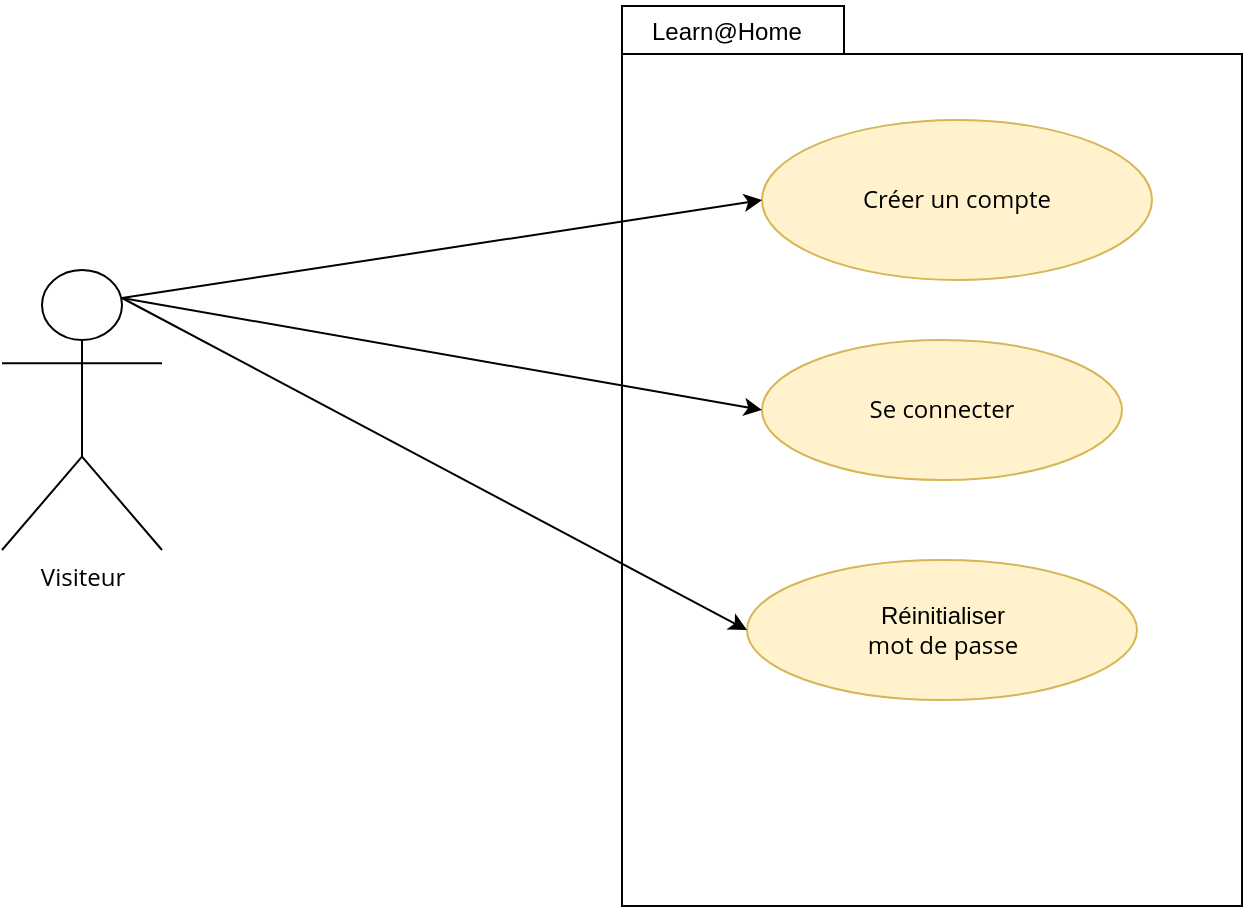<mxfile version="20.3.0" type="device" pages="5"><diagram id="KUnR1pUKcfkr-RDepORW" name="Connexion"><mxGraphModel dx="1422" dy="830" grid="1" gridSize="10" guides="1" tooltips="1" connect="1" arrows="1" fold="1" page="1" pageScale="1" pageWidth="827" pageHeight="1169" math="0" shadow="0"><root><mxCell id="0"/><mxCell id="1" parent="0"/><mxCell id="ZBbE1sinww5m6HYyCcib-1" value="" style="group" parent="1" vertex="1" connectable="0"><mxGeometry x="360" y="40" width="310" height="453" as="geometry"/></mxCell><mxCell id="THIoc8QtqhNPpxG0_Eg2-5" value="" style="shape=folder;fontStyle=1;spacingTop=10;tabWidth=111;tabHeight=24;tabPosition=left;html=1;align=left;verticalAlign=top;" parent="ZBbE1sinww5m6HYyCcib-1" vertex="1"><mxGeometry y="3" width="310" height="450" as="geometry"/></mxCell><mxCell id="THIoc8QtqhNPpxG0_Eg2-6" value="&lt;font face=&quot;Helvetica, VP Default&quot;&gt;&lt;span style=&quot;font-size: 12px;&quot;&gt;Learn@Home&lt;/span&gt;&lt;/font&gt;" style="text;html=1;strokeColor=none;fillColor=none;align=left;verticalAlign=middle;whiteSpace=wrap;rounded=0;fontFamily=Open Sans;fontSource=https%3A%2F%2Ffonts.googleapis.com%2Fcss%3Ffamily%3DOpen%2BSans;fontSize=14;" parent="ZBbE1sinww5m6HYyCcib-1" vertex="1"><mxGeometry x="13" width="97" height="30" as="geometry"/></mxCell><mxCell id="uh43iIKea6PYvybPLhX6-2" value="Créer un compte" style="ellipse;whiteSpace=wrap;html=1;fontFamily=Open Sans;verticalAlign=middle;fontSource=https%3A%2F%2Ffonts.googleapis.com%2Fcss%3Ffamily%3DOpen%2BSans;fillColor=#fff2cc;strokeColor=#d6b656;" parent="ZBbE1sinww5m6HYyCcib-1" vertex="1"><mxGeometry x="70" y="60" width="195" height="80" as="geometry"/></mxCell><mxCell id="DgZuV7wX1wumPL7YWMZb-1" value="Se connecter" style="ellipse;whiteSpace=wrap;html=1;fontFamily=Open Sans;verticalAlign=middle;fontSource=https%3A%2F%2Ffonts.googleapis.com%2Fcss%3Ffamily%3DOpen%2BSans;fillColor=#fff2cc;strokeColor=#d6b656;" parent="ZBbE1sinww5m6HYyCcib-1" vertex="1"><mxGeometry x="70" y="170" width="180" height="70" as="geometry"/></mxCell><mxCell id="Kg5xBYZgwcfwXlrPVv4x-1" value="&lt;span id=&quot;docs-internal-guid-87a97179-7fff-c479-6de7-f2c82aa91268&quot;&gt;&lt;span style=&quot;font-size: 9pt ; font-family: &amp;#34;arial&amp;#34; ; background-color: transparent ; vertical-align: baseline&quot;&gt;Réinitialiser&lt;/span&gt;&lt;/span&gt;&lt;br&gt;mot de passe" style="ellipse;whiteSpace=wrap;html=1;fontFamily=Open Sans;verticalAlign=middle;fontSource=https%3A%2F%2Ffonts.googleapis.com%2Fcss%3Ffamily%3DOpen%2BSans;fillColor=#fff2cc;strokeColor=#d6b656;" parent="ZBbE1sinww5m6HYyCcib-1" vertex="1"><mxGeometry x="62.5" y="280" width="195" height="70" as="geometry"/></mxCell><mxCell id="UVYaXJV1hf5EVzLLOGzE-1" value="" style="endArrow=classic;html=1;rounded=0;fontSize=18;entryX=0;entryY=0.5;entryDx=0;entryDy=0;exitX=0.75;exitY=0.1;exitDx=0;exitDy=0;exitPerimeter=0;" parent="1" source="Ws1t4xLhdbLkyDk3HxBu-1" target="uh43iIKea6PYvybPLhX6-2" edge="1"><mxGeometry width="50" height="50" relative="1" as="geometry"><mxPoint x="190" y="260" as="sourcePoint"/><mxPoint x="670" y="390" as="targetPoint"/></mxGeometry></mxCell><mxCell id="DgZuV7wX1wumPL7YWMZb-2" value="" style="endArrow=classic;html=1;rounded=0;fontSize=18;entryX=0;entryY=0.5;entryDx=0;entryDy=0;exitX=0.75;exitY=0.1;exitDx=0;exitDy=0;exitPerimeter=0;" parent="1" source="Ws1t4xLhdbLkyDk3HxBu-1" target="Kg5xBYZgwcfwXlrPVv4x-1" edge="1"><mxGeometry width="50" height="50" relative="1" as="geometry"><mxPoint x="190" y="260" as="sourcePoint"/><mxPoint x="424" y="220" as="targetPoint"/></mxGeometry></mxCell><mxCell id="DgZuV7wX1wumPL7YWMZb-3" value="" style="endArrow=classic;html=1;rounded=0;fontSize=18;entryX=0;entryY=0.5;entryDx=0;entryDy=0;exitX=0.75;exitY=0.1;exitDx=0;exitDy=0;exitPerimeter=0;" parent="1" source="Ws1t4xLhdbLkyDk3HxBu-1" target="DgZuV7wX1wumPL7YWMZb-1" edge="1"><mxGeometry width="50" height="50" relative="1" as="geometry"><mxPoint x="190" y="260" as="sourcePoint"/><mxPoint x="434" y="230" as="targetPoint"/></mxGeometry></mxCell><mxCell id="Ws1t4xLhdbLkyDk3HxBu-1" value="Visiteur" style="shape=umlActor;verticalLabelPosition=bottom;verticalAlign=top;html=1;outlineConnect=0;fontFamily=Open Sans;fontSource=https%3A%2F%2Ffonts.googleapis.com%2Fcss%3Ffamily%3DOpen%2BSans;" parent="1" vertex="1"><mxGeometry x="50" y="175" width="80" height="140" as="geometry"/></mxCell></root></mxGraphModel></diagram><diagram id="M9xIVLAOQFdfFHR1ENn9" name="Tableau de bord"><mxGraphModel dx="1422" dy="830" grid="1" gridSize="10" guides="1" tooltips="1" connect="1" arrows="1" fold="1" page="1" pageScale="1" pageWidth="827" pageHeight="1169" math="0" shadow="0"><root><mxCell id="1OBQYQIUP6oZaAc2y_LA-0"/><mxCell id="1OBQYQIUP6oZaAc2y_LA-1" parent="1OBQYQIUP6oZaAc2y_LA-0"/><mxCell id="WQVlLFC1r0coPAHuCt4i-0" value="" style="group" parent="1OBQYQIUP6oZaAc2y_LA-1" vertex="1" connectable="0"><mxGeometry x="390" y="55" width="360" height="530" as="geometry"/></mxCell><mxCell id="WQVlLFC1r0coPAHuCt4i-1" value="" style="shape=folder;fontStyle=1;spacingTop=10;tabWidth=130;tabHeight=28;tabPosition=left;html=1;align=left;verticalAlign=top;" parent="WQVlLFC1r0coPAHuCt4i-0" vertex="1"><mxGeometry y="1.76" width="360" height="526.49" as="geometry"/></mxCell><mxCell id="WQVlLFC1r0coPAHuCt4i-2" value="&lt;span style=&quot;font-family: Helvetica, &amp;quot;VP Default&amp;quot;; font-size: 12px; text-align: left;&quot;&gt;Learn@Home&lt;/span&gt;" style="text;html=1;strokeColor=none;fillColor=none;align=center;verticalAlign=middle;whiteSpace=wrap;rounded=0;fontFamily=Open Sans;fontSource=https%3A%2F%2Ffonts.googleapis.com%2Fcss%3Ffamily%3DOpen%2BSans;fontSize=14;" parent="WQVlLFC1r0coPAHuCt4i-0" vertex="1"><mxGeometry width="130" height="35.1" as="geometry"/></mxCell><mxCell id="WQVlLFC1r0coPAHuCt4i-4" value="afficher les 03 prochaines tâches à réaliser" style="ellipse;whiteSpace=wrap;html=1;fontFamily=Open Sans;verticalAlign=middle;fontSource=https%3A%2F%2Ffonts.googleapis.com%2Fcss%3Ffamily%3DOpen%2BSans;fillColor=#fff2cc;strokeColor=#d6b656;" parent="WQVlLFC1r0coPAHuCt4i-0" vertex="1"><mxGeometry x="102" y="40" width="184" height="50" as="geometry"/></mxCell><mxCell id="O8qXiJtw2eGrAZmjT_0R-7" value="afficher&amp;nbsp; les 03 prochains événements" style="ellipse;whiteSpace=wrap;html=1;fontFamily=Open Sans;verticalAlign=middle;fontSource=https%3A%2F%2Ffonts.googleapis.com%2Fcss%3Ffamily%3DOpen%2BSans;fillColor=#fff2cc;strokeColor=#d6b656;" parent="WQVlLFC1r0coPAHuCt4i-0" vertex="1"><mxGeometry x="106.5" y="100" width="189.5" height="60" as="geometry"/></mxCell><mxCell id="O8qXiJtw2eGrAZmjT_0R-8" value="afficher le nombre de messages non lus" style="ellipse;whiteSpace=wrap;html=1;fontFamily=Open Sans;verticalAlign=middle;fontSource=https%3A%2F%2Ffonts.googleapis.com%2Fcss%3Ffamily%3DOpen%2BSans;fillColor=#fff2cc;strokeColor=#d6b656;" parent="WQVlLFC1r0coPAHuCt4i-0" vertex="1"><mxGeometry x="101.25" y="170" width="200" height="60" as="geometry"/></mxCell><mxCell id="qdm46m5VBgo1Ap6Sj1l_-0" value="Editer profil" style="ellipse;whiteSpace=wrap;html=1;fontFamily=Open Sans;verticalAlign=middle;fontSource=https%3A%2F%2Ffonts.googleapis.com%2Fcss%3Ffamily%3DOpen%2BSans;fillColor=#fff2cc;strokeColor=#d6b656;" parent="WQVlLFC1r0coPAHuCt4i-0" vertex="1"><mxGeometry x="152.13" y="242.5" width="173.75" height="45" as="geometry"/></mxCell><mxCell id="DkquGs-sVR-8Rih92109-0" value="Se déconnecter" style="ellipse;whiteSpace=wrap;html=1;fontFamily=Open Sans;verticalAlign=middle;fontSource=https%3A%2F%2Ffonts.googleapis.com%2Fcss%3Ffamily%3DOpen%2BSans;fillColor=#fff2cc;strokeColor=#d6b656;" parent="WQVlLFC1r0coPAHuCt4i-0" vertex="1"><mxGeometry x="50" y="460" width="200" height="60" as="geometry"/></mxCell><mxCell id="0hZe5y9CPtbdRAquUxMX-0" value="acceder à la messagerie" style="ellipse;whiteSpace=wrap;html=1;fontFamily=Open Sans;verticalAlign=middle;fontSource=https%3A%2F%2Ffonts.googleapis.com%2Fcss%3Ffamily%3DOpen%2BSans;fillColor=#fff2cc;strokeColor=#d6b656;" parent="WQVlLFC1r0coPAHuCt4i-0" vertex="1"><mxGeometry x="171.25" y="325" width="130" height="45" as="geometry"/></mxCell><mxCell id="0hZe5y9CPtbdRAquUxMX-1" value="acceder aux tâches" style="ellipse;whiteSpace=wrap;html=1;fontFamily=Open Sans;verticalAlign=middle;fontSource=https%3A%2F%2Ffonts.googleapis.com%2Fcss%3Ffamily%3DOpen%2BSans;fillColor=#fff2cc;strokeColor=#d6b656;" parent="WQVlLFC1r0coPAHuCt4i-0" vertex="1"><mxGeometry x="182" y="395" width="114" height="40" as="geometry"/></mxCell><mxCell id="0hZe5y9CPtbdRAquUxMX-2" value="acceder au calendrier" style="ellipse;whiteSpace=wrap;html=1;fontFamily=Open Sans;verticalAlign=middle;fontSource=https%3A%2F%2Ffonts.googleapis.com%2Fcss%3Ffamily%3DOpen%2BSans;fillColor=#fff2cc;strokeColor=#d6b656;" parent="WQVlLFC1r0coPAHuCt4i-0" vertex="1"><mxGeometry x="60" y="390" width="114" height="40" as="geometry"/></mxCell><mxCell id="ixfkal_lUHKr-x1qklB_-9" style="edgeStyle=orthogonalEdgeStyle;rounded=0;orthogonalLoop=1;jettySize=auto;html=1;fontFamily=Open Sans;fontSource=https%3A%2F%2Ffonts.googleapis.com%2Fcss%3Ffamily%3DOpen%2BSans;fontSize=17;" parent="1OBQYQIUP6oZaAc2y_LA-1" edge="1"><mxGeometry relative="1" as="geometry"><mxPoint x="470" y="428" as="sourcePoint"/></mxGeometry></mxCell><mxCell id="X8_WFffuxxabjsE24lAA-3" value="" style="endArrow=classic;html=1;rounded=0;fontFamily=Open Sans;fontSource=https%3A%2F%2Ffonts.googleapis.com%2Fcss%3Ffamily%3DOpen%2BSans;fontSize=13;entryX=0;entryY=0.5;entryDx=0;entryDy=0;exitX=0.75;exitY=0.1;exitDx=0;exitDy=0;exitPerimeter=0;" parent="1OBQYQIUP6oZaAc2y_LA-1" source="pvyneUtdjX2D-tRKqgyM-0" target="WQVlLFC1r0coPAHuCt4i-4" edge="1"><mxGeometry width="50" height="50" relative="1" as="geometry"><mxPoint x="230" y="273.333" as="sourcePoint"/><mxPoint x="320" y="370" as="targetPoint"/></mxGeometry></mxCell><mxCell id="mzEIMfMMCoD7IkeZDwDo-1" value="" style="endArrow=classic;html=1;rounded=0;fontFamily=Open Sans;fontSource=https%3A%2F%2Ffonts.googleapis.com%2Fcss%3Ffamily%3DOpen%2BSans;fontSize=13;exitX=0.75;exitY=0.1;exitDx=0;exitDy=0;exitPerimeter=0;entryX=0.005;entryY=0.617;entryDx=0;entryDy=0;entryPerimeter=0;" parent="1OBQYQIUP6oZaAc2y_LA-1" source="pvyneUtdjX2D-tRKqgyM-0" target="O8qXiJtw2eGrAZmjT_0R-7" edge="1"><mxGeometry width="50" height="50" relative="1" as="geometry"><mxPoint x="230" y="273.333" as="sourcePoint"/><mxPoint x="370" y="220" as="targetPoint"/></mxGeometry></mxCell><mxCell id="mzEIMfMMCoD7IkeZDwDo-2" value="" style="endArrow=classic;html=1;rounded=0;fontFamily=Open Sans;fontSource=https%3A%2F%2Ffonts.googleapis.com%2Fcss%3Ffamily%3DOpen%2BSans;fontSize=13;entryX=0;entryY=0.5;entryDx=0;entryDy=0;exitX=0.75;exitY=0.1;exitDx=0;exitDy=0;exitPerimeter=0;" parent="1OBQYQIUP6oZaAc2y_LA-1" source="pvyneUtdjX2D-tRKqgyM-0" target="O8qXiJtw2eGrAZmjT_0R-8" edge="1"><mxGeometry width="50" height="50" relative="1" as="geometry"><mxPoint x="230" y="273.333" as="sourcePoint"/><mxPoint x="370.168" y="327.41" as="targetPoint"/></mxGeometry></mxCell><mxCell id="DkquGs-sVR-8Rih92109-1" value="" style="endArrow=classic;html=1;rounded=0;fontFamily=Open Sans;fontSource=https%3A%2F%2Ffonts.googleapis.com%2Fcss%3Ffamily%3DOpen%2BSans;fontSize=13;entryX=0;entryY=0.5;entryDx=0;entryDy=0;exitX=0.75;exitY=0.1;exitDx=0;exitDy=0;exitPerimeter=0;" parent="1OBQYQIUP6oZaAc2y_LA-1" source="pvyneUtdjX2D-tRKqgyM-0" target="DkquGs-sVR-8Rih92109-0" edge="1"><mxGeometry width="50" height="50" relative="1" as="geometry"><mxPoint x="230" y="273.333" as="sourcePoint"/><mxPoint x="414" y="420" as="targetPoint"/></mxGeometry></mxCell><mxCell id="qdm46m5VBgo1Ap6Sj1l_-1" value="" style="endArrow=classic;html=1;rounded=0;fontFamily=Open Sans;fontSource=https%3A%2F%2Ffonts.googleapis.com%2Fcss%3Ffamily%3DOpen%2BSans;fontSize=13;entryX=0.015;entryY=0.65;entryDx=0;entryDy=0;entryPerimeter=0;exitX=0.75;exitY=0.1;exitDx=0;exitDy=0;exitPerimeter=0;" parent="1OBQYQIUP6oZaAc2y_LA-1" source="pvyneUtdjX2D-tRKqgyM-0" target="qdm46m5VBgo1Ap6Sj1l_-0" edge="1"><mxGeometry width="50" height="50" relative="1" as="geometry"><mxPoint x="230" y="273.333" as="sourcePoint"/><mxPoint x="411.684" y="388.092" as="targetPoint"/></mxGeometry></mxCell><mxCell id="0hZe5y9CPtbdRAquUxMX-3" value="" style="endArrow=classic;html=1;rounded=0;fontFamily=Open Sans;fontSource=https%3A%2F%2Ffonts.googleapis.com%2Fcss%3Ffamily%3DOpen%2BSans;fontSize=13;exitX=0.75;exitY=0.1;exitDx=0;exitDy=0;exitPerimeter=0;" parent="1OBQYQIUP6oZaAc2y_LA-1" source="pvyneUtdjX2D-tRKqgyM-0" target="0hZe5y9CPtbdRAquUxMX-0" edge="1"><mxGeometry width="50" height="50" relative="1" as="geometry"><mxPoint x="230" y="273.333" as="sourcePoint"/><mxPoint x="539.5" y="324" as="targetPoint"/></mxGeometry></mxCell><mxCell id="0hZe5y9CPtbdRAquUxMX-4" value="" style="endArrow=classic;html=1;rounded=0;fontFamily=Open Sans;fontSource=https%3A%2F%2Ffonts.googleapis.com%2Fcss%3Ffamily%3DOpen%2BSans;fontSize=13;exitX=0.75;exitY=0.1;exitDx=0;exitDy=0;exitPerimeter=0;" parent="1OBQYQIUP6oZaAc2y_LA-1" source="pvyneUtdjX2D-tRKqgyM-0" target="0hZe5y9CPtbdRAquUxMX-1" edge="1"><mxGeometry width="50" height="50" relative="1" as="geometry"><mxPoint x="230" y="273.333" as="sourcePoint"/><mxPoint x="659.862" y="355.585" as="targetPoint"/></mxGeometry></mxCell><mxCell id="0hZe5y9CPtbdRAquUxMX-5" value="" style="endArrow=classic;html=1;rounded=0;fontFamily=Open Sans;fontSource=https%3A%2F%2Ffonts.googleapis.com%2Fcss%3Ffamily%3DOpen%2BSans;fontSize=13;exitX=0.75;exitY=0.1;exitDx=0;exitDy=0;exitPerimeter=0;" parent="1OBQYQIUP6oZaAc2y_LA-1" source="pvyneUtdjX2D-tRKqgyM-0" target="0hZe5y9CPtbdRAquUxMX-2" edge="1"><mxGeometry width="50" height="50" relative="1" as="geometry"><mxPoint x="230" y="273.333" as="sourcePoint"/><mxPoint x="655.723" y="406.207" as="targetPoint"/></mxGeometry></mxCell><mxCell id="pvyneUtdjX2D-tRKqgyM-0" value="Utilisateur" style="shape=umlActor;verticalLabelPosition=bottom;verticalAlign=top;html=1;outlineConnect=0;fontFamily=Open Sans;fontSource=https%3A%2F%2Ffonts.googleapis.com%2Fcss%3Ffamily%3DOpen%2BSans;" vertex="1" parent="1OBQYQIUP6oZaAc2y_LA-1"><mxGeometry x="190" y="280" width="60" height="130" as="geometry"/></mxCell><mxCell id="pvyneUtdjX2D-tRKqgyM-1" value="Eléve" style="shape=umlActor;verticalLabelPosition=bottom;verticalAlign=top;html=1;outlineConnect=0;fontFamily=Open Sans;fontSource=https%3A%2F%2Ffonts.googleapis.com%2Fcss%3Ffamily%3DOpen%2BSans;" vertex="1" parent="1OBQYQIUP6oZaAc2y_LA-1"><mxGeometry x="20" y="90" width="70" height="140" as="geometry"/></mxCell><mxCell id="pvyneUtdjX2D-tRKqgyM-2" value="Tuteur" style="shape=umlActor;verticalLabelPosition=bottom;verticalAlign=top;html=1;outlineConnect=0;fontFamily=Open Sans;fontSource=https%3A%2F%2Ffonts.googleapis.com%2Fcss%3Ffamily%3DOpen%2BSans;" vertex="1" parent="1OBQYQIUP6oZaAc2y_LA-1"><mxGeometry x="10" y="410" width="80" height="140" as="geometry"/></mxCell><mxCell id="pvyneUtdjX2D-tRKqgyM-3" value="" style="endArrow=classic;html=1;rounded=0;fontFamily=Open Sans;fontSource=https%3A%2F%2Ffonts.googleapis.com%2Fcss%3Ffamily%3DOpen%2BSans;fontSize=14;exitX=0.75;exitY=0.1;exitDx=0;exitDy=0;exitPerimeter=0;entryX=0.25;entryY=0.1;entryDx=0;entryDy=0;entryPerimeter=0;" edge="1" parent="1OBQYQIUP6oZaAc2y_LA-1" source="pvyneUtdjX2D-tRKqgyM-1" target="pvyneUtdjX2D-tRKqgyM-0"><mxGeometry width="50" height="50" relative="1" as="geometry"><mxPoint x="50" y="190" as="sourcePoint"/><mxPoint x="450" y="90" as="targetPoint"/></mxGeometry></mxCell><mxCell id="pvyneUtdjX2D-tRKqgyM-4" value="" style="endArrow=classic;html=1;rounded=0;fontFamily=Open Sans;fontSource=https%3A%2F%2Ffonts.googleapis.com%2Fcss%3Ffamily%3DOpen%2BSans;fontSize=14;exitX=0.75;exitY=0.1;exitDx=0;exitDy=0;exitPerimeter=0;entryX=0.25;entryY=0.1;entryDx=0;entryDy=0;entryPerimeter=0;" edge="1" parent="1OBQYQIUP6oZaAc2y_LA-1" source="pvyneUtdjX2D-tRKqgyM-2" target="pvyneUtdjX2D-tRKqgyM-0"><mxGeometry width="50" height="50" relative="1" as="geometry"><mxPoint x="100" y="146.667" as="sourcePoint"/><mxPoint x="220" y="260" as="targetPoint"/></mxGeometry></mxCell></root></mxGraphModel></diagram><diagram id="abMPPKh5dlIdJmRYoxNy" name="Messagerie"><mxGraphModel dx="1422" dy="830" grid="1" gridSize="10" guides="1" tooltips="1" connect="1" arrows="1" fold="1" page="1" pageScale="1" pageWidth="827" pageHeight="1169" math="0" shadow="0"><root><mxCell id="RaduN4FEJv7Jgq1yJ2gZ-0"/><mxCell id="RaduN4FEJv7Jgq1yJ2gZ-1" parent="RaduN4FEJv7Jgq1yJ2gZ-0"/><mxCell id="y9w4QqAYuyESuMywKpjv-0" value="" style="group" parent="RaduN4FEJv7Jgq1yJ2gZ-1" vertex="1" connectable="0"><mxGeometry x="330" y="110" width="430" height="530" as="geometry"/></mxCell><mxCell id="y9w4QqAYuyESuMywKpjv-1" value="" style="shape=folder;fontStyle=1;spacingTop=10;tabWidth=111;tabHeight=24;tabPosition=left;html=1;align=left;verticalAlign=top;" parent="y9w4QqAYuyESuMywKpjv-0" vertex="1"><mxGeometry y="-1.49" width="430" height="526.49" as="geometry"/></mxCell><mxCell id="y9w4QqAYuyESuMywKpjv-2" value="learn@home" style="text;html=1;strokeColor=none;fillColor=none;align=center;verticalAlign=middle;whiteSpace=wrap;rounded=0;fontFamily=Open Sans;fontSource=https%3A%2F%2Ffonts.googleapis.com%2Fcss%3Ffamily%3DOpen%2BSans;fontSize=14;" parent="y9w4QqAYuyESuMywKpjv-0" vertex="1"><mxGeometry width="110" height="35.1" as="geometry"/></mxCell><mxCell id="rUhejU6MZNTzj8en0kv2-10" value="Gerer les contacts" style="ellipse;whiteSpace=wrap;html=1;fontFamily=Open Sans;verticalAlign=middle;fontSource=https%3A%2F%2Ffonts.googleapis.com%2Fcss%3Ffamily%3DOpen%2BSans;fillColor=#fff2cc;strokeColor=#d6b656;" parent="y9w4QqAYuyESuMywKpjv-0" vertex="1"><mxGeometry x="43.25" y="310" width="133.5" height="67.5" as="geometry"/></mxCell><mxCell id="rUhejU6MZNTzj8en0kv2-12" value="Ajouter un contact" style="ellipse;whiteSpace=wrap;html=1;fontFamily=Open Sans;verticalAlign=middle;fontSource=https%3A%2F%2Ffonts.googleapis.com%2Fcss%3Ffamily%3DOpen%2BSans;fillColor=#fff2cc;strokeColor=#d6b656;" parent="y9w4QqAYuyESuMywKpjv-0" vertex="1"><mxGeometry x="280" y="370" width="128.5" height="40" as="geometry"/></mxCell><mxCell id="vP3g1e_jsOb5a7pWJ1PA-1" value="Discuter avec un contact" style="ellipse;whiteSpace=wrap;html=1;fontFamily=Open Sans;verticalAlign=middle;fontSource=https%3A%2F%2Ffonts.googleapis.com%2Fcss%3Ffamily%3DOpen%2BSans;fillColor=#fff2cc;strokeColor=#d6b656;" parent="y9w4QqAYuyESuMywKpjv-0" vertex="1"><mxGeometry x="20" y="160" width="140" height="60" as="geometry"/></mxCell><mxCell id="dZsCkp-0b_cOngw6SixP-0" value="Afficher les derniers messages&amp;nbsp;" style="ellipse;whiteSpace=wrap;html=1;fontFamily=Open Sans;verticalAlign=middle;fontSource=https%3A%2F%2Ffonts.googleapis.com%2Fcss%3Ffamily%3DOpen%2BSans;fillColor=#fff2cc;strokeColor=#d6b656;" parent="y9w4QqAYuyESuMywKpjv-0" vertex="1"><mxGeometry x="30" y="40" width="190" height="60" as="geometry"/></mxCell><mxCell id="tpQgh-Ehq1j_Q_byHaCt-0" value="Supprimer un contact" style="ellipse;whiteSpace=wrap;html=1;fontFamily=Open Sans;verticalAlign=middle;fontSource=https%3A%2F%2Ffonts.googleapis.com%2Fcss%3Ffamily%3DOpen%2BSans;fillColor=#fff2cc;strokeColor=#d6b656;" parent="y9w4QqAYuyESuMywKpjv-0" vertex="1"><mxGeometry x="84" y="480" width="128.5" height="45" as="geometry"/></mxCell><mxCell id="tpQgh-Ehq1j_Q_byHaCt-1" value="Extends" style="endArrow=block;endSize=16;endFill=0;html=1;rounded=0;entryX=0.5;entryY=1;entryDx=0;entryDy=0;dashed=1;" parent="y9w4QqAYuyESuMywKpjv-0" source="tpQgh-Ehq1j_Q_byHaCt-0" target="rUhejU6MZNTzj8en0kv2-10" edge="1"><mxGeometry width="160" relative="1" as="geometry"><mxPoint x="40" y="350" as="sourcePoint"/><mxPoint x="200" y="350" as="targetPoint"/></mxGeometry></mxCell><mxCell id="tpQgh-Ehq1j_Q_byHaCt-2" value="Extends" style="endArrow=block;endSize=16;endFill=0;html=1;rounded=0;exitX=0;exitY=0.5;exitDx=0;exitDy=0;entryX=1;entryY=1;entryDx=0;entryDy=0;dashed=1;" parent="y9w4QqAYuyESuMywKpjv-0" source="rUhejU6MZNTzj8en0kv2-12" target="rUhejU6MZNTzj8en0kv2-10" edge="1"><mxGeometry width="160" relative="1" as="geometry"><mxPoint x="299.223" y="397.013" as="sourcePoint"/><mxPoint x="150" y="400" as="targetPoint"/><Array as="points"/></mxGeometry></mxCell><mxCell id="tpQgh-Ehq1j_Q_byHaCt-3" value="rechercher&amp;nbsp; un contact" style="ellipse;whiteSpace=wrap;html=1;fontFamily=Open Sans;verticalAlign=middle;fontSource=https%3A%2F%2Ffonts.googleapis.com%2Fcss%3Ffamily%3DOpen%2BSans;fillColor=#fff2cc;strokeColor=#d6b656;" parent="y9w4QqAYuyESuMywKpjv-0" vertex="1"><mxGeometry x="289.25" y="290" width="130" height="50" as="geometry"/></mxCell><mxCell id="tpQgh-Ehq1j_Q_byHaCt-4" value="Extends" style="endArrow=block;endSize=16;endFill=0;html=1;rounded=0;dashed=1;" parent="y9w4QqAYuyESuMywKpjv-0" source="tpQgh-Ehq1j_Q_byHaCt-3" target="rUhejU6MZNTzj8en0kv2-10" edge="1"><mxGeometry width="160" relative="1" as="geometry"><mxPoint x="40" y="340" as="sourcePoint"/><mxPoint x="200" y="340" as="targetPoint"/></mxGeometry></mxCell><mxCell id="tpQgh-Ehq1j_Q_byHaCt-5" value="Consulter le profil dun contact" style="ellipse;whiteSpace=wrap;html=1;fontFamily=Open Sans;verticalAlign=middle;fontSource=https%3A%2F%2Ffonts.googleapis.com%2Fcss%3Ffamily%3DOpen%2BSans;fillColor=#fff2cc;strokeColor=#d6b656;" parent="y9w4QqAYuyESuMywKpjv-0" vertex="1"><mxGeometry x="280" y="220" width="148.5" height="60" as="geometry"/></mxCell><mxCell id="tpQgh-Ehq1j_Q_byHaCt-7" value="ajouter une message" style="ellipse;whiteSpace=wrap;html=1;fontFamily=Open Sans;verticalAlign=middle;fontSource=https%3A%2F%2Ffonts.googleapis.com%2Fcss%3Ffamily%3DOpen%2BSans;fillColor=#fff2cc;strokeColor=#d6b656;" parent="y9w4QqAYuyESuMywKpjv-0" vertex="1"><mxGeometry x="270" y="40" width="148.5" height="60" as="geometry"/></mxCell><mxCell id="tpQgh-Ehq1j_Q_byHaCt-8" value="Supprimer un message" style="ellipse;whiteSpace=wrap;html=1;fontFamily=Open Sans;verticalAlign=middle;fontSource=https%3A%2F%2Ffonts.googleapis.com%2Fcss%3Ffamily%3DOpen%2BSans;fillColor=#fff2cc;strokeColor=#d6b656;" parent="y9w4QqAYuyESuMywKpjv-0" vertex="1"><mxGeometry x="280" y="120" width="148.5" height="50" as="geometry"/></mxCell><mxCell id="tpQgh-Ehq1j_Q_byHaCt-9" value="Extends" style="endArrow=block;endSize=16;endFill=0;html=1;rounded=0;exitX=0;exitY=1;exitDx=0;exitDy=0;dashed=1;" parent="y9w4QqAYuyESuMywKpjv-0" source="tpQgh-Ehq1j_Q_byHaCt-7" target="vP3g1e_jsOb5a7pWJ1PA-1" edge="1"><mxGeometry width="160" relative="1" as="geometry"><mxPoint x="303.413" y="321.865" as="sourcePoint"/><mxPoint x="167.462" y="380.019" as="targetPoint"/></mxGeometry></mxCell><mxCell id="tpQgh-Ehq1j_Q_byHaCt-10" value="Extends" style="endArrow=block;endSize=16;endFill=0;html=1;rounded=0;exitX=0;exitY=1;exitDx=0;exitDy=0;entryX=1;entryY=0.5;entryDx=0;entryDy=0;dashed=1;" parent="y9w4QqAYuyESuMywKpjv-0" source="tpQgh-Ehq1j_Q_byHaCt-8" target="vP3g1e_jsOb5a7pWJ1PA-1" edge="1"><mxGeometry width="160" relative="1" as="geometry"><mxPoint x="301.836" y="101.249" as="sourcePoint"/><mxPoint x="194.035" y="146.34" as="targetPoint"/></mxGeometry></mxCell><mxCell id="tpQgh-Ehq1j_Q_byHaCt-11" value="Extends" style="endArrow=block;endSize=16;endFill=0;html=1;rounded=0;entryX=1;entryY=1;entryDx=0;entryDy=0;dashed=1;" parent="y9w4QqAYuyESuMywKpjv-0" source="tpQgh-Ehq1j_Q_byHaCt-5" target="vP3g1e_jsOb5a7pWJ1PA-1" edge="1"><mxGeometry width="160" relative="1" as="geometry"><mxPoint x="311.836" y="162.707" as="sourcePoint"/><mxPoint x="230" y="170" as="targetPoint"/></mxGeometry></mxCell><mxCell id="Zfv8SsIStOB4ZA1KAw7b-3" value="" style="endArrow=classic;html=1;rounded=0;fontFamily=Open Sans;fontSource=https%3A%2F%2Ffonts.googleapis.com%2Fcss%3Ffamily%3DOpen%2BSans;fontSize=14;entryX=0;entryY=0.5;entryDx=0;entryDy=0;exitX=0.75;exitY=0.1;exitDx=0;exitDy=0;exitPerimeter=0;" parent="RaduN4FEJv7Jgq1yJ2gZ-1" source="idSPgcVjk5WgxlJhCO5a-0" target="rUhejU6MZNTzj8en0kv2-10" edge="1"><mxGeometry width="50" height="50" relative="1" as="geometry"><mxPoint x="240" y="293.333" as="sourcePoint"/><mxPoint x="320" y="370" as="targetPoint"/></mxGeometry></mxCell><mxCell id="dZsCkp-0b_cOngw6SixP-2" value="" style="endArrow=classic;html=1;rounded=0;fontFamily=Open Sans;fontSource=https%3A%2F%2Ffonts.googleapis.com%2Fcss%3Ffamily%3DOpen%2BSans;fontSize=14;entryX=0;entryY=0.5;entryDx=0;entryDy=0;exitX=0.75;exitY=0.1;exitDx=0;exitDy=0;exitPerimeter=0;" parent="RaduN4FEJv7Jgq1yJ2gZ-1" source="idSPgcVjk5WgxlJhCO5a-0" target="dZsCkp-0b_cOngw6SixP-0" edge="1"><mxGeometry width="50" height="50" relative="1" as="geometry"><mxPoint x="240" y="293.333" as="sourcePoint"/><mxPoint x="600" y="425" as="targetPoint"/></mxGeometry></mxCell><mxCell id="dZsCkp-0b_cOngw6SixP-3" value="" style="endArrow=classic;html=1;rounded=0;fontFamily=Open Sans;fontSource=https%3A%2F%2Ffonts.googleapis.com%2Fcss%3Ffamily%3DOpen%2BSans;fontSize=14;entryX=0;entryY=0.5;entryDx=0;entryDy=0;exitX=0.75;exitY=0.1;exitDx=0;exitDy=0;exitPerimeter=0;" parent="RaduN4FEJv7Jgq1yJ2gZ-1" source="idSPgcVjk5WgxlJhCO5a-0" target="vP3g1e_jsOb5a7pWJ1PA-1" edge="1"><mxGeometry width="50" height="50" relative="1" as="geometry"><mxPoint x="240" y="293.333" as="sourcePoint"/><mxPoint x="610" y="435" as="targetPoint"/></mxGeometry></mxCell><mxCell id="idSPgcVjk5WgxlJhCO5a-0" value="Utilisateur" style="shape=umlActor;verticalLabelPosition=bottom;verticalAlign=top;html=1;outlineConnect=0;fontFamily=Open Sans;fontSource=https%3A%2F%2Ffonts.googleapis.com%2Fcss%3Ffamily%3DOpen%2BSans;" vertex="1" parent="RaduN4FEJv7Jgq1yJ2gZ-1"><mxGeometry x="180" y="300" width="60" height="130" as="geometry"/></mxCell><mxCell id="idSPgcVjk5WgxlJhCO5a-1" value="Eléve" style="shape=umlActor;verticalLabelPosition=bottom;verticalAlign=top;html=1;outlineConnect=0;fontFamily=Open Sans;fontSource=https%3A%2F%2Ffonts.googleapis.com%2Fcss%3Ffamily%3DOpen%2BSans;" vertex="1" parent="RaduN4FEJv7Jgq1yJ2gZ-1"><mxGeometry x="20" y="90" width="70" height="140" as="geometry"/></mxCell><mxCell id="idSPgcVjk5WgxlJhCO5a-2" value="Tuteur" style="shape=umlActor;verticalLabelPosition=bottom;verticalAlign=top;html=1;outlineConnect=0;fontFamily=Open Sans;fontSource=https%3A%2F%2Ffonts.googleapis.com%2Fcss%3Ffamily%3DOpen%2BSans;" vertex="1" parent="RaduN4FEJv7Jgq1yJ2gZ-1"><mxGeometry x="10" y="410" width="80" height="140" as="geometry"/></mxCell><mxCell id="idSPgcVjk5WgxlJhCO5a-3" value="" style="endArrow=classic;html=1;rounded=0;fontFamily=Open Sans;fontSource=https%3A%2F%2Ffonts.googleapis.com%2Fcss%3Ffamily%3DOpen%2BSans;fontSize=14;exitX=0.75;exitY=0.1;exitDx=0;exitDy=0;exitPerimeter=0;entryX=0.25;entryY=0.1;entryDx=0;entryDy=0;entryPerimeter=0;" edge="1" parent="RaduN4FEJv7Jgq1yJ2gZ-1" source="idSPgcVjk5WgxlJhCO5a-1" target="idSPgcVjk5WgxlJhCO5a-0"><mxGeometry width="50" height="50" relative="1" as="geometry"><mxPoint x="50" y="190" as="sourcePoint"/><mxPoint x="450" y="90" as="targetPoint"/></mxGeometry></mxCell><mxCell id="idSPgcVjk5WgxlJhCO5a-4" value="" style="endArrow=classic;html=1;rounded=0;fontFamily=Open Sans;fontSource=https%3A%2F%2Ffonts.googleapis.com%2Fcss%3Ffamily%3DOpen%2BSans;fontSize=14;exitX=0.75;exitY=0.1;exitDx=0;exitDy=0;exitPerimeter=0;entryX=0.25;entryY=0.1;entryDx=0;entryDy=0;entryPerimeter=0;" edge="1" parent="RaduN4FEJv7Jgq1yJ2gZ-1" source="idSPgcVjk5WgxlJhCO5a-2" target="idSPgcVjk5WgxlJhCO5a-0"><mxGeometry width="50" height="50" relative="1" as="geometry"><mxPoint x="100" y="146.667" as="sourcePoint"/><mxPoint x="220" y="260" as="targetPoint"/></mxGeometry></mxCell></root></mxGraphModel></diagram><diagram id="5MfhZOpvltxTM3ARevW0" name="Agenda"><mxGraphModel dx="1422" dy="830" grid="1" gridSize="10" guides="1" tooltips="1" connect="1" arrows="1" fold="1" page="1" pageScale="1" pageWidth="827" pageHeight="1169" math="0" shadow="0"><root><mxCell id="4CYTl0fOpBRvBrNWKuWK-0"/><mxCell id="4CYTl0fOpBRvBrNWKuWK-1" parent="4CYTl0fOpBRvBrNWKuWK-0"/><mxCell id="w8hVaXaBUIeTjlnxayXR-0" value="" style="shape=folder;fontStyle=1;spacingTop=10;tabWidth=111;tabHeight=24;tabPosition=left;html=1;align=left;verticalAlign=top;" parent="4CYTl0fOpBRvBrNWKuWK-1" vertex="1"><mxGeometry x="280" y="10" width="430" height="526.49" as="geometry"/></mxCell><mxCell id="OjBl-M0junSSJN_UIuKY-3" value="Afficher les&amp;nbsp; évènements" style="ellipse;whiteSpace=wrap;html=1;fontFamily=Open Sans;verticalAlign=middle;fontSource=https%3A%2F%2Ffonts.googleapis.com%2Fcss%3Ffamily%3DOpen%2BSans;fillColor=#fff2cc;strokeColor=#d6b656;" parent="4CYTl0fOpBRvBrNWKuWK-1" vertex="1"><mxGeometry x="400" y="50" width="180" height="60" as="geometry"/></mxCell><mxCell id="2T_wNO2SLocS2Q4SeIGR-0" value="learn@home" style="text;html=1;strokeColor=none;fillColor=none;align=center;verticalAlign=middle;whiteSpace=wrap;rounded=0;fontFamily=Open Sans;fontSource=https%3A%2F%2Ffonts.googleapis.com%2Fcss%3Ffamily%3DOpen%2BSans;fontSize=14;" parent="4CYTl0fOpBRvBrNWKuWK-1" vertex="1"><mxGeometry x="277" y="5" width="110" height="35.1" as="geometry"/></mxCell><mxCell id="8dJH3kg9K68VoYyE0cVf-0" value="Gérer les événement" style="ellipse;whiteSpace=wrap;html=1;fontFamily=Open Sans;verticalAlign=middle;fontSource=https%3A%2F%2Ffonts.googleapis.com%2Fcss%3Ffamily%3DOpen%2BSans;fillColor=#fff2cc;strokeColor=#d6b656;" parent="4CYTl0fOpBRvBrNWKuWK-1" vertex="1"><mxGeometry x="320" y="250" width="150" height="60" as="geometry"/></mxCell><mxCell id="8dJH3kg9K68VoYyE0cVf-3" value="" style="endArrow=classic;html=1;rounded=0;fontFamily=Open Sans;fontSource=https%3A%2F%2Ffonts.googleapis.com%2Fcss%3Ffamily%3DOpen%2BSans;fontSize=14;entryX=0;entryY=0.5;entryDx=0;entryDy=0;exitX=0.75;exitY=0.1;exitDx=0;exitDy=0;exitPerimeter=0;" parent="4CYTl0fOpBRvBrNWKuWK-1" source="vFPE9vlIwDSdwORVwI1X-0" target="8dJH3kg9K68VoYyE0cVf-0" edge="1"><mxGeometry width="50" height="50" relative="1" as="geometry"><mxPoint x="230" y="306.667" as="sourcePoint"/><mxPoint x="465" y="226" as="targetPoint"/></mxGeometry></mxCell><mxCell id="s2ZfQYviye8FsKgOlJhL-1" value="créer un évènement" style="ellipse;whiteSpace=wrap;html=1;fontFamily=Open Sans;verticalAlign=middle;fontSource=https%3A%2F%2Ffonts.googleapis.com%2Fcss%3Ffamily%3DOpen%2BSans;fillColor=#fff2cc;strokeColor=#d6b656;" parent="4CYTl0fOpBRvBrNWKuWK-1" vertex="1"><mxGeometry x="520" y="100" width="180" height="60" as="geometry"/></mxCell><mxCell id="s2ZfQYviye8FsKgOlJhL-2" value="supprimer un évènement&amp;nbsp;&amp;nbsp;" style="ellipse;whiteSpace=wrap;html=1;fontFamily=Open Sans;verticalAlign=middle;fontSource=https%3A%2F%2Ffonts.googleapis.com%2Fcss%3Ffamily%3DOpen%2BSans;fillColor=#fff2cc;strokeColor=#d6b656;" parent="4CYTl0fOpBRvBrNWKuWK-1" vertex="1"><mxGeometry x="540" y="180" width="160" height="60" as="geometry"/></mxCell><mxCell id="s2ZfQYviye8FsKgOlJhL-3" value="Affecter un événement à un contact" style="ellipse;whiteSpace=wrap;html=1;fontFamily=Open Sans;verticalAlign=middle;fontSource=https%3A%2F%2Ffonts.googleapis.com%2Fcss%3Ffamily%3DOpen%2BSans;fillColor=#fff2cc;strokeColor=#d6b656;" parent="4CYTl0fOpBRvBrNWKuWK-1" vertex="1"><mxGeometry x="490" y="420" width="180" height="60" as="geometry"/></mxCell><mxCell id="s2ZfQYviye8FsKgOlJhL-4" value="Extends" style="endArrow=block;endSize=16;endFill=0;html=1;rounded=0;exitX=0;exitY=1;exitDx=0;exitDy=0;dashed=1;" parent="4CYTl0fOpBRvBrNWKuWK-1" source="s2ZfQYviye8FsKgOlJhL-1" target="8dJH3kg9K68VoYyE0cVf-0" edge="1"><mxGeometry x="-0.097" y="8" width="160" relative="1" as="geometry"><mxPoint x="477.033" y="248.787" as="sourcePoint"/><mxPoint x="582.66" y="138.582" as="targetPoint"/><mxPoint as="offset"/></mxGeometry></mxCell><mxCell id="s2ZfQYviye8FsKgOlJhL-5" value="Extends" style="endArrow=block;endSize=16;endFill=0;html=1;rounded=0;entryX=1;entryY=0.5;entryDx=0;entryDy=0;dashed=1;" parent="4CYTl0fOpBRvBrNWKuWK-1" source="s2ZfQYviye8FsKgOlJhL-2" target="8dJH3kg9K68VoYyE0cVf-0" edge="1"><mxGeometry x="-0.097" y="8" width="160" relative="1" as="geometry"><mxPoint x="566.36" y="201.213" as="sourcePoint"/><mxPoint x="456.572" y="248.218" as="targetPoint"/><mxPoint as="offset"/></mxGeometry></mxCell><mxCell id="s2ZfQYviye8FsKgOlJhL-12" value="" style="endArrow=classic;html=1;rounded=0;fontFamily=Open Sans;fontSource=https%3A%2F%2Ffonts.googleapis.com%2Fcss%3Ffamily%3DOpen%2BSans;fontSize=14;entryX=0;entryY=0.5;entryDx=0;entryDy=0;exitX=0.75;exitY=0.1;exitDx=0;exitDy=0;exitPerimeter=0;" parent="4CYTl0fOpBRvBrNWKuWK-1" source="vFPE9vlIwDSdwORVwI1X-2" target="s2ZfQYviye8FsKgOlJhL-3" edge="1"><mxGeometry width="50" height="50" relative="1" as="geometry"><mxPoint x="210" y="480" as="sourcePoint"/><mxPoint x="180" y="460" as="targetPoint"/></mxGeometry></mxCell><mxCell id="yZ1MbWV6FCs2Sz5YPuzk-0" value="Extends" style="endArrow=block;endSize=16;endFill=0;html=1;rounded=0;exitX=0.394;exitY=1.017;exitDx=0;exitDy=0;exitPerimeter=0;entryX=0.5;entryY=0;entryDx=0;entryDy=0;dashed=1;" parent="4CYTl0fOpBRvBrNWKuWK-1" source="OjBl-M0junSSJN_UIuKY-3" target="8dJH3kg9K68VoYyE0cVf-0" edge="1"><mxGeometry x="-0.097" y="8" width="160" relative="1" as="geometry"><mxPoint x="566.36" y="201.213" as="sourcePoint"/><mxPoint x="456.572" y="248.218" as="targetPoint"/><mxPoint as="offset"/></mxGeometry></mxCell><mxCell id="sIonSC0Y6wYErtjxhQN9-0" value="Includes" style="endArrow=block;endSize=16;endFill=0;html=1;rounded=0;exitX=0.6;exitY=1;exitDx=0;exitDy=0;exitPerimeter=0;dashed=1;" parent="4CYTl0fOpBRvBrNWKuWK-1" source="8dJH3kg9K68VoYyE0cVf-0" target="s2ZfQYviye8FsKgOlJhL-3" edge="1"><mxGeometry width="160" relative="1" as="geometry"><mxPoint x="320" y="430" as="sourcePoint"/><mxPoint x="480" y="430" as="targetPoint"/></mxGeometry></mxCell><mxCell id="vFPE9vlIwDSdwORVwI1X-0" value="Utilisateur" style="shape=umlActor;verticalLabelPosition=bottom;verticalAlign=top;html=1;outlineConnect=0;fontFamily=Open Sans;fontSource=https%3A%2F%2Ffonts.googleapis.com%2Fcss%3Ffamily%3DOpen%2BSans;" parent="4CYTl0fOpBRvBrNWKuWK-1" vertex="1"><mxGeometry x="180" y="270" width="60" height="130" as="geometry"/></mxCell><mxCell id="vFPE9vlIwDSdwORVwI1X-1" value="Eléve" style="shape=umlActor;verticalLabelPosition=bottom;verticalAlign=top;html=1;outlineConnect=0;fontFamily=Open Sans;fontSource=https%3A%2F%2Ffonts.googleapis.com%2Fcss%3Ffamily%3DOpen%2BSans;" parent="4CYTl0fOpBRvBrNWKuWK-1" vertex="1"><mxGeometry x="20" y="90" width="70" height="140" as="geometry"/></mxCell><mxCell id="vFPE9vlIwDSdwORVwI1X-2" value="Tuteur" style="shape=umlActor;verticalLabelPosition=bottom;verticalAlign=top;html=1;outlineConnect=0;fontFamily=Open Sans;fontSource=https%3A%2F%2Ffonts.googleapis.com%2Fcss%3Ffamily%3DOpen%2BSans;" parent="4CYTl0fOpBRvBrNWKuWK-1" vertex="1"><mxGeometry x="10" y="410" width="80" height="140" as="geometry"/></mxCell><mxCell id="A8ZyGdIt0v0I_c19H1z_-5" value="" style="endArrow=classic;html=1;rounded=0;fontFamily=Open Sans;fontSource=https%3A%2F%2Ffonts.googleapis.com%2Fcss%3Ffamily%3DOpen%2BSans;fontSize=14;exitX=1;exitY=0.333;exitDx=0;exitDy=0;exitPerimeter=0;entryX=0.25;entryY=0.1;entryDx=0;entryDy=0;entryPerimeter=0;" parent="4CYTl0fOpBRvBrNWKuWK-1" source="vFPE9vlIwDSdwORVwI1X-1" target="vFPE9vlIwDSdwORVwI1X-0" edge="1"><mxGeometry width="50" height="50" relative="1" as="geometry"><mxPoint x="50" y="190" as="sourcePoint"/><mxPoint x="450" y="90" as="targetPoint"/></mxGeometry></mxCell><mxCell id="A8ZyGdIt0v0I_c19H1z_-6" value="" style="endArrow=classic;html=1;rounded=0;fontFamily=Open Sans;fontSource=https%3A%2F%2Ffonts.googleapis.com%2Fcss%3Ffamily%3DOpen%2BSans;fontSize=14;exitX=0.75;exitY=0.1;exitDx=0;exitDy=0;exitPerimeter=0;entryX=0.25;entryY=0.1;entryDx=0;entryDy=0;entryPerimeter=0;" parent="4CYTl0fOpBRvBrNWKuWK-1" source="vFPE9vlIwDSdwORVwI1X-2" target="vFPE9vlIwDSdwORVwI1X-0" edge="1"><mxGeometry width="50" height="50" relative="1" as="geometry"><mxPoint x="100" y="146.667" as="sourcePoint"/><mxPoint x="220" y="260" as="targetPoint"/></mxGeometry></mxCell></root></mxGraphModel></diagram><diagram id="WcSE28HzE118ru-9Gia1" name="Mes Tâches"><mxGraphModel dx="1422" dy="830" grid="1" gridSize="10" guides="1" tooltips="1" connect="1" arrows="1" fold="1" page="1" pageScale="1" pageWidth="827" pageHeight="1169" math="0" shadow="0"><root><mxCell id="CBrr2eyFbl-5ck984wMz-0"/><mxCell id="CBrr2eyFbl-5ck984wMz-1" parent="CBrr2eyFbl-5ck984wMz-0"/><mxCell id="OsAXHrWG7yI2yoVYv5RI-0" value="" style="shape=folder;fontStyle=1;spacingTop=10;tabWidth=140;tabHeight=26;tabPosition=left;html=1;align=left;verticalAlign=top;" parent="CBrr2eyFbl-5ck984wMz-1" vertex="1"><mxGeometry x="290" y="13.51" width="430" height="526.49" as="geometry"/></mxCell><mxCell id="OsAXHrWG7yI2yoVYv5RI-1" value="learn@home" style="text;html=1;strokeColor=none;fillColor=none;align=center;verticalAlign=middle;whiteSpace=wrap;rounded=0;fontFamily=Open Sans;fontSource=https%3A%2F%2Ffonts.googleapis.com%2Fcss%3Ffamily%3DOpen%2BSans;fontSize=14;" parent="CBrr2eyFbl-5ck984wMz-1" vertex="1"><mxGeometry x="290" y="10" width="140" height="35.1" as="geometry"/></mxCell><mxCell id="f-vBy_yZlUni0X8QA-J0-4" value="Gérer les tâhes" style="ellipse;whiteSpace=wrap;html=1;fontFamily=Open Sans;verticalAlign=middle;fontSource=https%3A%2F%2Ffonts.googleapis.com%2Fcss%3Ffamily%3DOpen%2BSans;fillColor=#fff2cc;strokeColor=#d6b656;" parent="CBrr2eyFbl-5ck984wMz-1" vertex="1"><mxGeometry x="310" y="230" width="160" height="60" as="geometry"/></mxCell><mxCell id="j1czhY-13eml8FKOWIFm-0" value="Assigner tâche à un contact" style="ellipse;whiteSpace=wrap;html=1;fontFamily=Open Sans;verticalAlign=middle;fontSource=https%3A%2F%2Ffonts.googleapis.com%2Fcss%3Ffamily%3DOpen%2BSans;fillColor=#fff2cc;strokeColor=#d6b656;" parent="CBrr2eyFbl-5ck984wMz-1" vertex="1"><mxGeometry x="430" y="440" width="170" height="60" as="geometry"/></mxCell><mxCell id="j1czhY-13eml8FKOWIFm-1" value="" style="endArrow=classic;html=1;rounded=0;fontFamily=Open Sans;fontSource=https%3A%2F%2Ffonts.googleapis.com%2Fcss%3Ffamily%3DOpen%2BSans;fontSize=14;entryX=0;entryY=0.5;entryDx=0;entryDy=0;exitX=0.75;exitY=0.1;exitDx=0;exitDy=0;exitPerimeter=0;" parent="CBrr2eyFbl-5ck984wMz-1" source="UMgzWHhtscpsoMM1gwM1-2" target="j1czhY-13eml8FKOWIFm-0" edge="1"><mxGeometry width="50" height="50" relative="1" as="geometry"><mxPoint x="90" y="530" as="sourcePoint"/><mxPoint x="320" y="380" as="targetPoint"/></mxGeometry></mxCell><mxCell id="-1yD_yN4On87PObHzOmk-0" value="" style="endArrow=classic;html=1;rounded=0;fontFamily=Open Sans;fontSource=https%3A%2F%2Ffonts.googleapis.com%2Fcss%3Ffamily%3DOpen%2BSans;fontSize=14;entryX=0;entryY=0.5;entryDx=0;entryDy=0;exitX=0.75;exitY=0.1;exitDx=0;exitDy=0;exitPerimeter=0;" parent="CBrr2eyFbl-5ck984wMz-1" source="UMgzWHhtscpsoMM1gwM1-0" target="f-vBy_yZlUni0X8QA-J0-4" edge="1"><mxGeometry width="50" height="50" relative="1" as="geometry"><mxPoint x="240" y="273.333" as="sourcePoint"/><mxPoint x="465" y="180" as="targetPoint"/></mxGeometry></mxCell><mxCell id="O_bd4HkqSJWQjiLqi5Qn-0" value="supprimer une tâche" style="ellipse;whiteSpace=wrap;html=1;fontFamily=Open Sans;verticalAlign=middle;fontSource=https%3A%2F%2Ffonts.googleapis.com%2Fcss%3Ffamily%3DOpen%2BSans;fillColor=#fff2cc;strokeColor=#d6b656;" parent="CBrr2eyFbl-5ck984wMz-1" vertex="1"><mxGeometry x="510" y="60" width="150" height="60" as="geometry"/></mxCell><mxCell id="O_bd4HkqSJWQjiLqi5Qn-1" value="Editer une tâche" style="ellipse;whiteSpace=wrap;html=1;fontFamily=Open Sans;verticalAlign=middle;fontSource=https%3A%2F%2Ffonts.googleapis.com%2Fcss%3Ffamily%3DOpen%2BSans;fillColor=#fff2cc;strokeColor=#d6b656;" parent="CBrr2eyFbl-5ck984wMz-1" vertex="1"><mxGeometry x="570" y="200" width="150" height="60" as="geometry"/></mxCell><mxCell id="O_bd4HkqSJWQjiLqi5Qn-2" value="Créer une tâche" style="ellipse;whiteSpace=wrap;html=1;fontFamily=Open Sans;verticalAlign=middle;fontSource=https%3A%2F%2Ffonts.googleapis.com%2Fcss%3Ffamily%3DOpen%2BSans;fillColor=#fff2cc;strokeColor=#d6b656;" parent="CBrr2eyFbl-5ck984wMz-1" vertex="1"><mxGeometry x="550" y="330" width="150" height="60" as="geometry"/></mxCell><mxCell id="A3FLC-v14NejY7BAg-VK-0" value="Extends" style="endArrow=block;endSize=16;endFill=0;html=1;rounded=0;exitX=0.5;exitY=1;exitDx=0;exitDy=0;entryX=1;entryY=0;entryDx=0;entryDy=0;dashed=1;" parent="CBrr2eyFbl-5ck984wMz-1" source="O_bd4HkqSJWQjiLqi5Qn-0" target="f-vBy_yZlUni0X8QA-J0-4" edge="1"><mxGeometry x="-0.097" y="8" width="160" relative="1" as="geometry"><mxPoint x="470.92" y="111.02" as="sourcePoint"/><mxPoint x="395" y="230" as="targetPoint"/><mxPoint as="offset"/></mxGeometry></mxCell><mxCell id="A3FLC-v14NejY7BAg-VK-1" value="Extends" style="endArrow=block;endSize=16;endFill=0;html=1;rounded=0;entryX=1;entryY=1;entryDx=0;entryDy=0;dashed=1;" parent="CBrr2eyFbl-5ck984wMz-1" source="O_bd4HkqSJWQjiLqi5Qn-2" target="f-vBy_yZlUni0X8QA-J0-4" edge="1"><mxGeometry x="-0.097" y="8" width="160" relative="1" as="geometry"><mxPoint x="540.05" y="120.02" as="sourcePoint"/><mxPoint x="440.962" y="228.787" as="targetPoint"/><mxPoint as="offset"/></mxGeometry></mxCell><mxCell id="A3FLC-v14NejY7BAg-VK-2" value="Extends" style="endArrow=block;endSize=16;endFill=0;html=1;rounded=0;exitX=0;exitY=1;exitDx=0;exitDy=0;entryX=1;entryY=0.5;entryDx=0;entryDy=0;dashed=1;" parent="CBrr2eyFbl-5ck984wMz-1" source="O_bd4HkqSJWQjiLqi5Qn-1" target="f-vBy_yZlUni0X8QA-J0-4" edge="1"><mxGeometry x="-0.097" y="8" width="160" relative="1" as="geometry"><mxPoint x="550.05" y="130.02" as="sourcePoint"/><mxPoint x="451" y="239" as="targetPoint"/><mxPoint as="offset"/></mxGeometry></mxCell><mxCell id="5pNJg4RQNQyjpv-bUR4W-0" value="Includes" style="endArrow=block;endSize=16;endFill=0;html=1;rounded=0;exitX=0.5;exitY=1;exitDx=0;exitDy=0;dashed=1;" parent="CBrr2eyFbl-5ck984wMz-1" source="f-vBy_yZlUni0X8QA-J0-4" target="j1czhY-13eml8FKOWIFm-0" edge="1"><mxGeometry width="160" relative="1" as="geometry"><mxPoint x="410" y="310" as="sourcePoint"/><mxPoint x="497.198" y="420.979" as="targetPoint"/></mxGeometry></mxCell><mxCell id="UMgzWHhtscpsoMM1gwM1-0" value="Utilisateur" style="shape=umlActor;verticalLabelPosition=bottom;verticalAlign=top;html=1;outlineConnect=0;fontFamily=Open Sans;fontSource=https%3A%2F%2Ffonts.googleapis.com%2Fcss%3Ffamily%3DOpen%2BSans;" parent="CBrr2eyFbl-5ck984wMz-1" vertex="1"><mxGeometry x="170" y="250" width="60" height="130" as="geometry"/></mxCell><mxCell id="UMgzWHhtscpsoMM1gwM1-1" value="Eléve" style="shape=umlActor;verticalLabelPosition=bottom;verticalAlign=top;html=1;outlineConnect=0;fontFamily=Open Sans;fontSource=https%3A%2F%2Ffonts.googleapis.com%2Fcss%3Ffamily%3DOpen%2BSans;" parent="CBrr2eyFbl-5ck984wMz-1" vertex="1"><mxGeometry x="20" y="90" width="70" height="140" as="geometry"/></mxCell><mxCell id="UMgzWHhtscpsoMM1gwM1-2" value="Tuteur" style="shape=umlActor;verticalLabelPosition=bottom;verticalAlign=top;html=1;outlineConnect=0;fontFamily=Open Sans;fontSource=https%3A%2F%2Ffonts.googleapis.com%2Fcss%3Ffamily%3DOpen%2BSans;" parent="CBrr2eyFbl-5ck984wMz-1" vertex="1"><mxGeometry x="10" y="410" width="80" height="140" as="geometry"/></mxCell><mxCell id="UMgzWHhtscpsoMM1gwM1-3" value="" style="endArrow=classic;html=1;rounded=0;fontFamily=Open Sans;fontSource=https%3A%2F%2Ffonts.googleapis.com%2Fcss%3Ffamily%3DOpen%2BSans;fontSize=14;exitX=0.75;exitY=0.1;exitDx=0;exitDy=0;exitPerimeter=0;entryX=0.25;entryY=0.1;entryDx=0;entryDy=0;entryPerimeter=0;" parent="CBrr2eyFbl-5ck984wMz-1" source="UMgzWHhtscpsoMM1gwM1-1" target="UMgzWHhtscpsoMM1gwM1-0" edge="1"><mxGeometry width="50" height="50" relative="1" as="geometry"><mxPoint x="50" y="190" as="sourcePoint"/><mxPoint x="450" y="90" as="targetPoint"/></mxGeometry></mxCell><mxCell id="UMgzWHhtscpsoMM1gwM1-4" value="" style="endArrow=classic;html=1;rounded=0;fontFamily=Open Sans;fontSource=https%3A%2F%2Ffonts.googleapis.com%2Fcss%3Ffamily%3DOpen%2BSans;fontSize=14;exitX=0.5;exitY=0;exitDx=0;exitDy=0;exitPerimeter=0;entryX=0.25;entryY=0.1;entryDx=0;entryDy=0;entryPerimeter=0;" parent="CBrr2eyFbl-5ck984wMz-1" source="UMgzWHhtscpsoMM1gwM1-2" target="UMgzWHhtscpsoMM1gwM1-0" edge="1"><mxGeometry width="50" height="50" relative="1" as="geometry"><mxPoint x="100" y="146.667" as="sourcePoint"/><mxPoint x="220" y="260" as="targetPoint"/></mxGeometry></mxCell></root></mxGraphModel></diagram></mxfile>